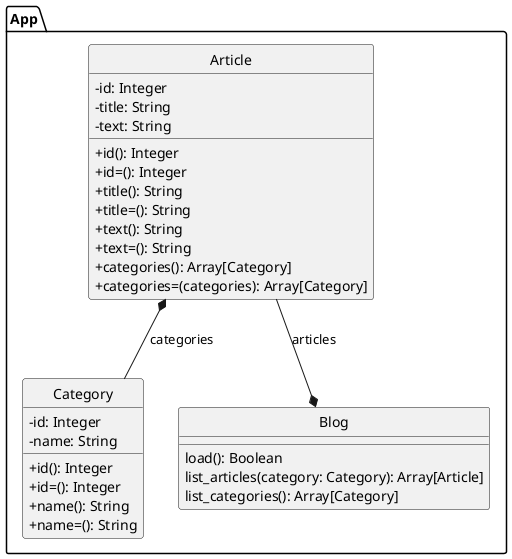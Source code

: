 @startuml
skinparam classAttributeIconSize 0
skinparam monochrome true
hide circle

package App{

    Article *-- Category: categories
    Article --* Blog: articles

    class Blog {
      load(): Boolean
      list_articles(category: Category): Array[Article]
      list_categories(): Array[Category]
    }

    class Article{
      -id: Integer
      -title: String
      -text: String
      +id(): Integer
      +id=(): Integer
      +title(): String
      +title=(): String
      +text(): String
      +text=(): String
      +categories(): Array[Category]
      +categories=(categories): Array[Category]
    }

    class Category{
      -id: Integer
      -name: String
      +id(): Integer
      +id=(): Integer
      +name(): String
      +name=(): String
    }
}
@enduml
